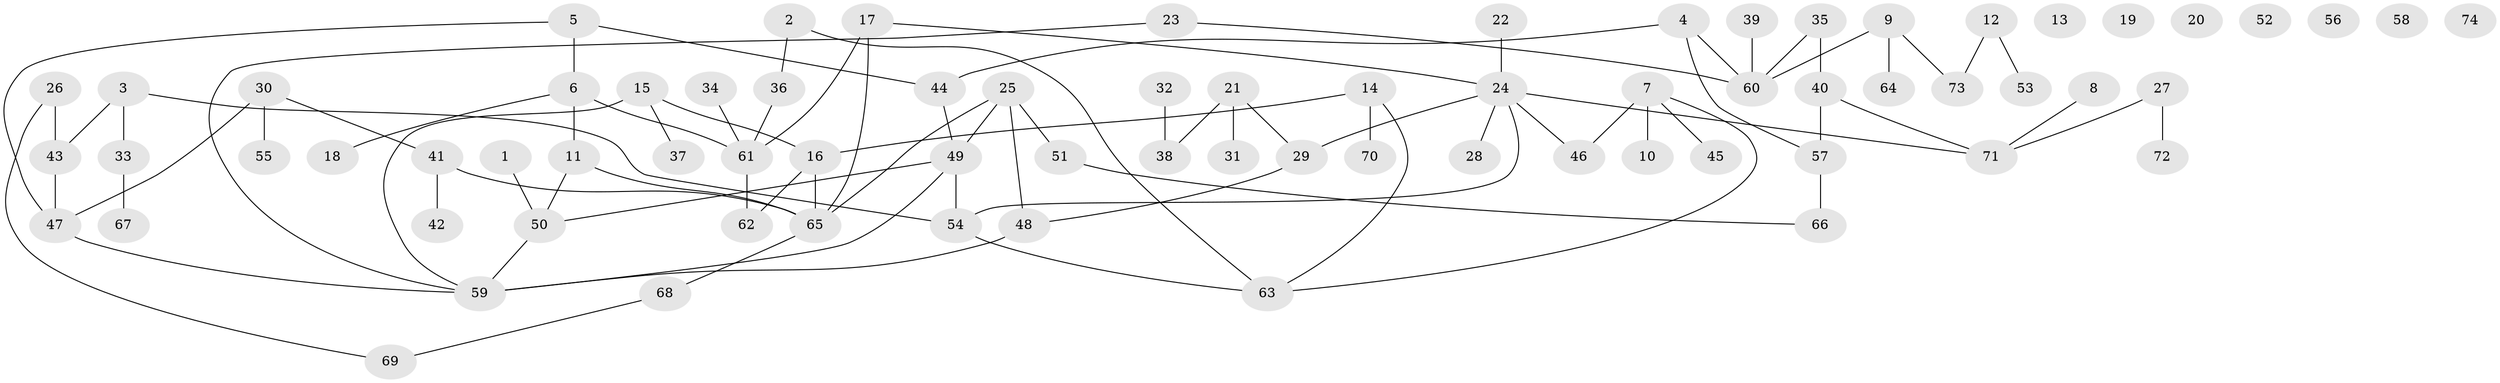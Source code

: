 // coarse degree distribution, {3: 0.2, 5: 0.03333333333333333, 2: 0.3, 1: 0.16666666666666666, 4: 0.2, 8: 0.06666666666666667, 6: 0.03333333333333333}
// Generated by graph-tools (version 1.1) at 2025/35/03/04/25 23:35:46]
// undirected, 74 vertices, 86 edges
graph export_dot {
  node [color=gray90,style=filled];
  1;
  2;
  3;
  4;
  5;
  6;
  7;
  8;
  9;
  10;
  11;
  12;
  13;
  14;
  15;
  16;
  17;
  18;
  19;
  20;
  21;
  22;
  23;
  24;
  25;
  26;
  27;
  28;
  29;
  30;
  31;
  32;
  33;
  34;
  35;
  36;
  37;
  38;
  39;
  40;
  41;
  42;
  43;
  44;
  45;
  46;
  47;
  48;
  49;
  50;
  51;
  52;
  53;
  54;
  55;
  56;
  57;
  58;
  59;
  60;
  61;
  62;
  63;
  64;
  65;
  66;
  67;
  68;
  69;
  70;
  71;
  72;
  73;
  74;
  1 -- 50;
  2 -- 36;
  2 -- 63;
  3 -- 33;
  3 -- 43;
  3 -- 54;
  4 -- 44;
  4 -- 57;
  4 -- 60;
  5 -- 6;
  5 -- 44;
  5 -- 47;
  6 -- 11;
  6 -- 18;
  6 -- 61;
  7 -- 10;
  7 -- 45;
  7 -- 46;
  7 -- 63;
  8 -- 71;
  9 -- 60;
  9 -- 64;
  9 -- 73;
  11 -- 50;
  11 -- 65;
  12 -- 53;
  12 -- 73;
  14 -- 16;
  14 -- 63;
  14 -- 70;
  15 -- 16;
  15 -- 37;
  15 -- 59;
  16 -- 62;
  16 -- 65;
  17 -- 24;
  17 -- 61;
  17 -- 65;
  21 -- 29;
  21 -- 31;
  21 -- 38;
  22 -- 24;
  23 -- 59;
  23 -- 60;
  24 -- 28;
  24 -- 29;
  24 -- 46;
  24 -- 54;
  24 -- 71;
  25 -- 48;
  25 -- 49;
  25 -- 51;
  25 -- 65;
  26 -- 43;
  26 -- 69;
  27 -- 71;
  27 -- 72;
  29 -- 48;
  30 -- 41;
  30 -- 47;
  30 -- 55;
  32 -- 38;
  33 -- 67;
  34 -- 61;
  35 -- 40;
  35 -- 60;
  36 -- 61;
  39 -- 60;
  40 -- 57;
  40 -- 71;
  41 -- 42;
  41 -- 65;
  43 -- 47;
  44 -- 49;
  47 -- 59;
  48 -- 59;
  49 -- 50;
  49 -- 54;
  49 -- 59;
  50 -- 59;
  51 -- 66;
  54 -- 63;
  57 -- 66;
  61 -- 62;
  65 -- 68;
  68 -- 69;
}

